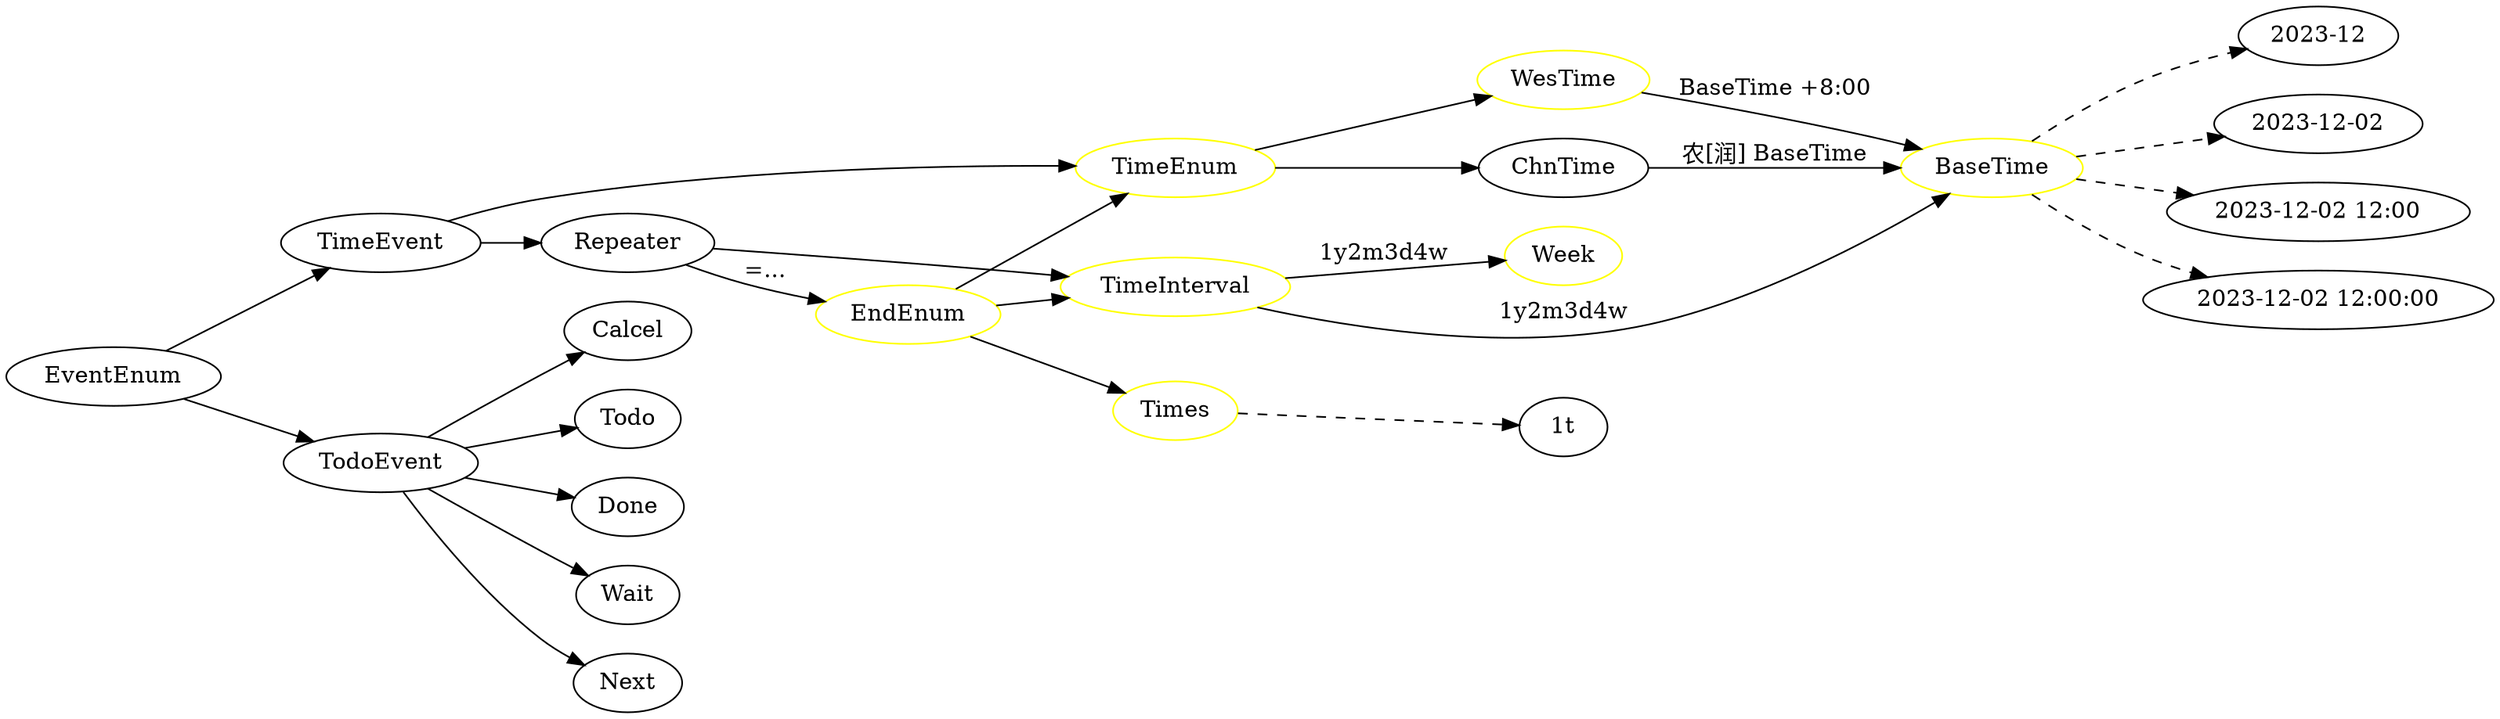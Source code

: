 digraph {
    rankdir = LR;
    BaseTime [color = "yellow";];
    WesTime [color = "yellow";];
    TimeInterval [color = "yellow";];
    Week [color = "yellow";];
    TimeEnum [color = "yellow";];
    EndEnum [color = "yellow";];
    Times [color = "yellow";];
    
    
    EventEnum -> TodoEvent;
    TodoEvent -> {Todo Done Wait Next Calcel};


    EventEnum -> TimeEvent -> {TimeEnum Repeater};
    TimeEnum -> {ChnTime WesTime};
    ChnTime -> BaseTime [label = "农[润] BaseTime";];
    WesTime -> BaseTime [label = "BaseTime +8:00";];
    Repeater ->  TimeInterval[label = ""];
    Repeater -> EndEnum [label="=..."]
    TimeInterval -> {Week BaseTime} [label = "1y2m3d4w";];
    
    EndEnum -> {Times TimeEnum TimeInterval};
    
    BaseTime -> {"2023-12" "2023-12-02" "2023-12-02 12:00" "2023-12-02 12:00:00"} [style = dashed;];
    Times -> "1t" [style = dashed;];
}